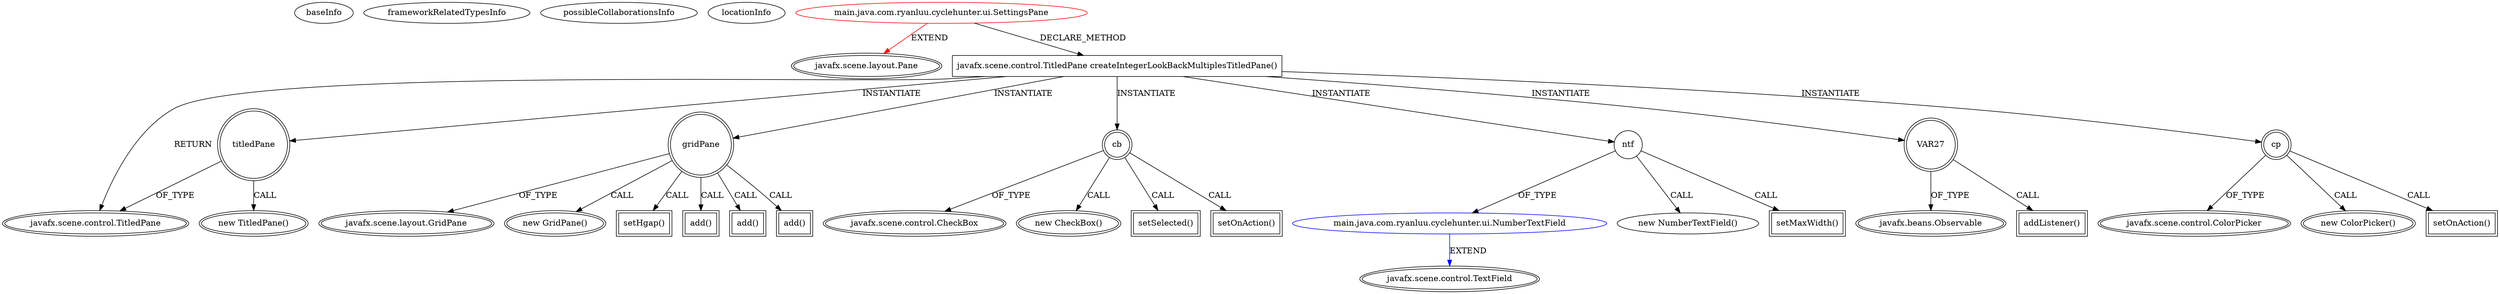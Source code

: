 digraph {
baseInfo[graphId=4042,category="extension_graph",isAnonymous=false,possibleRelation=true]
frameworkRelatedTypesInfo[0="javafx.scene.layout.Pane"]
possibleCollaborationsInfo[0="4042~CLIENT_METHOD_DECLARATION-INSTANTIATION-~javafx.scene.layout.Pane ~javafx.scene.control.TextField ~false~false"]
locationInfo[projectName="rluu-cyclehunter",filePath="/rluu-cyclehunter/cyclehunter-javafx-master/src/main/java/com/ryanluu/cyclehunter/ui/SettingsPane.java",contextSignature="SettingsPane",graphId="4042"]
0[label="main.java.com.ryanluu.cyclehunter.ui.SettingsPane",vertexType="ROOT_CLIENT_CLASS_DECLARATION",isFrameworkType=false,color=red]
1[label="javafx.scene.layout.Pane",vertexType="FRAMEWORK_CLASS_TYPE",isFrameworkType=true,peripheries=2]
57[label="javafx.scene.control.TitledPane createIntegerLookBackMultiplesTitledPane()",vertexType="CLIENT_METHOD_DECLARATION",isFrameworkType=false,shape=box]
58[label="javafx.scene.control.TitledPane",vertexType="FRAMEWORK_CLASS_TYPE",isFrameworkType=true,peripheries=2]
60[label="gridPane",vertexType="VARIABLE_EXPRESION",isFrameworkType=true,peripheries=2,shape=circle]
61[label="javafx.scene.layout.GridPane",vertexType="FRAMEWORK_CLASS_TYPE",isFrameworkType=true,peripheries=2]
59[label="new GridPane()",vertexType="CONSTRUCTOR_CALL",isFrameworkType=true,peripheries=2]
63[label="setHgap()",vertexType="INSIDE_CALL",isFrameworkType=true,peripheries=2,shape=box]
65[label="cb",vertexType="VARIABLE_EXPRESION",isFrameworkType=true,peripheries=2,shape=circle]
66[label="javafx.scene.control.CheckBox",vertexType="FRAMEWORK_CLASS_TYPE",isFrameworkType=true,peripheries=2]
64[label="new CheckBox()",vertexType="CONSTRUCTOR_CALL",isFrameworkType=true,peripheries=2]
68[label="setSelected()",vertexType="INSIDE_CALL",isFrameworkType=true,peripheries=2,shape=box]
70[label="setOnAction()",vertexType="INSIDE_CALL",isFrameworkType=true,peripheries=2,shape=box]
72[label="ntf",vertexType="VARIABLE_EXPRESION",isFrameworkType=false,shape=circle]
73[label="main.java.com.ryanluu.cyclehunter.ui.NumberTextField",vertexType="REFERENCE_CLIENT_CLASS_DECLARATION",isFrameworkType=false,color=blue]
74[label="javafx.scene.control.TextField",vertexType="FRAMEWORK_CLASS_TYPE",isFrameworkType=true,peripheries=2]
71[label="new NumberTextField()",vertexType="CONSTRUCTOR_CALL",isFrameworkType=false]
76[label="setMaxWidth()",vertexType="INSIDE_CALL",isFrameworkType=true,peripheries=2,shape=box]
77[label="VAR27",vertexType="VARIABLE_EXPRESION",isFrameworkType=true,peripheries=2,shape=circle]
79[label="javafx.beans.Observable",vertexType="FRAMEWORK_INTERFACE_TYPE",isFrameworkType=true,peripheries=2]
78[label="addListener()",vertexType="INSIDE_CALL",isFrameworkType=true,peripheries=2,shape=box]
81[label="cp",vertexType="VARIABLE_EXPRESION",isFrameworkType=true,peripheries=2,shape=circle]
82[label="javafx.scene.control.ColorPicker",vertexType="FRAMEWORK_CLASS_TYPE",isFrameworkType=true,peripheries=2]
80[label="new ColorPicker()",vertexType="CONSTRUCTOR_CALL",isFrameworkType=true,peripheries=2]
84[label="setOnAction()",vertexType="INSIDE_CALL",isFrameworkType=true,peripheries=2,shape=box]
86[label="add()",vertexType="INSIDE_CALL",isFrameworkType=true,peripheries=2,shape=box]
88[label="add()",vertexType="INSIDE_CALL",isFrameworkType=true,peripheries=2,shape=box]
90[label="add()",vertexType="INSIDE_CALL",isFrameworkType=true,peripheries=2,shape=box]
92[label="titledPane",vertexType="VARIABLE_EXPRESION",isFrameworkType=true,peripheries=2,shape=circle]
91[label="new TitledPane()",vertexType="CONSTRUCTOR_CALL",isFrameworkType=true,peripheries=2]
0->1[label="EXTEND",color=red]
0->57[label="DECLARE_METHOD"]
57->58[label="RETURN"]
57->60[label="INSTANTIATE"]
60->61[label="OF_TYPE"]
60->59[label="CALL"]
60->63[label="CALL"]
57->65[label="INSTANTIATE"]
65->66[label="OF_TYPE"]
65->64[label="CALL"]
65->68[label="CALL"]
65->70[label="CALL"]
57->72[label="INSTANTIATE"]
73->74[label="EXTEND",color=blue]
72->73[label="OF_TYPE"]
72->71[label="CALL"]
72->76[label="CALL"]
57->77[label="INSTANTIATE"]
77->79[label="OF_TYPE"]
77->78[label="CALL"]
57->81[label="INSTANTIATE"]
81->82[label="OF_TYPE"]
81->80[label="CALL"]
81->84[label="CALL"]
60->86[label="CALL"]
60->88[label="CALL"]
60->90[label="CALL"]
57->92[label="INSTANTIATE"]
92->58[label="OF_TYPE"]
92->91[label="CALL"]
}
